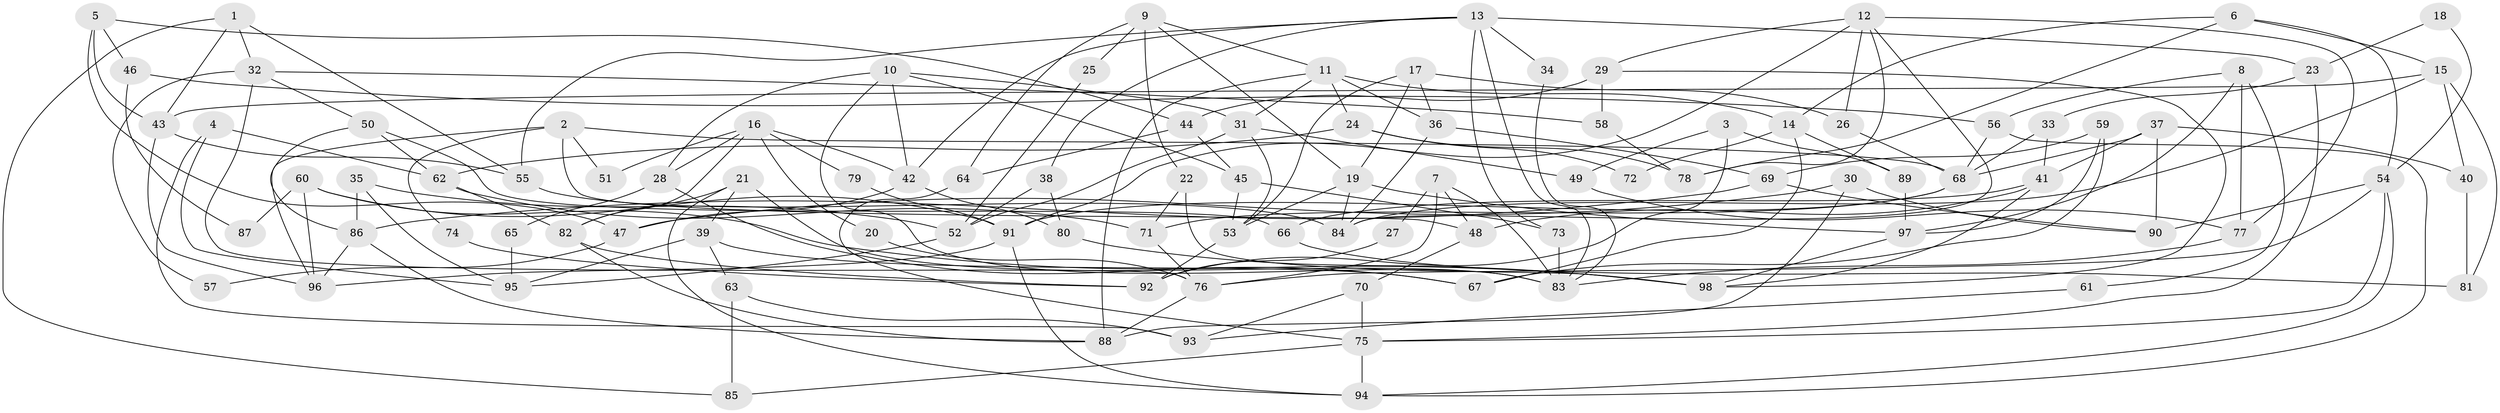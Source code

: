 // coarse degree distribution, {4: 0.11864406779661017, 5: 0.1694915254237288, 3: 0.1694915254237288, 7: 0.15254237288135594, 6: 0.22033898305084745, 8: 0.06779661016949153, 2: 0.0847457627118644, 9: 0.01694915254237288}
// Generated by graph-tools (version 1.1) at 2025/24/03/03/25 07:24:02]
// undirected, 98 vertices, 196 edges
graph export_dot {
graph [start="1"]
  node [color=gray90,style=filled];
  1;
  2;
  3;
  4;
  5;
  6;
  7;
  8;
  9;
  10;
  11;
  12;
  13;
  14;
  15;
  16;
  17;
  18;
  19;
  20;
  21;
  22;
  23;
  24;
  25;
  26;
  27;
  28;
  29;
  30;
  31;
  32;
  33;
  34;
  35;
  36;
  37;
  38;
  39;
  40;
  41;
  42;
  43;
  44;
  45;
  46;
  47;
  48;
  49;
  50;
  51;
  52;
  53;
  54;
  55;
  56;
  57;
  58;
  59;
  60;
  61;
  62;
  63;
  64;
  65;
  66;
  67;
  68;
  69;
  70;
  71;
  72;
  73;
  74;
  75;
  76;
  77;
  78;
  79;
  80;
  81;
  82;
  83;
  84;
  85;
  86;
  87;
  88;
  89;
  90;
  91;
  92;
  93;
  94;
  95;
  96;
  97;
  98;
  1 -- 55;
  1 -- 32;
  1 -- 43;
  1 -- 85;
  2 -- 48;
  2 -- 96;
  2 -- 51;
  2 -- 68;
  2 -- 74;
  3 -- 49;
  3 -- 89;
  3 -- 92;
  4 -- 95;
  4 -- 62;
  4 -- 93;
  5 -- 43;
  5 -- 47;
  5 -- 44;
  5 -- 46;
  6 -- 78;
  6 -- 15;
  6 -- 14;
  6 -- 54;
  7 -- 76;
  7 -- 83;
  7 -- 27;
  7 -- 48;
  8 -- 77;
  8 -- 56;
  8 -- 61;
  8 -- 97;
  9 -- 19;
  9 -- 22;
  9 -- 11;
  9 -- 25;
  9 -- 64;
  10 -- 31;
  10 -- 45;
  10 -- 28;
  10 -- 42;
  10 -- 83;
  11 -- 36;
  11 -- 14;
  11 -- 24;
  11 -- 31;
  11 -- 88;
  12 -- 91;
  12 -- 84;
  12 -- 26;
  12 -- 29;
  12 -- 77;
  12 -- 78;
  13 -- 42;
  13 -- 73;
  13 -- 23;
  13 -- 34;
  13 -- 38;
  13 -- 55;
  13 -- 83;
  14 -- 67;
  14 -- 72;
  14 -- 89;
  15 -- 43;
  15 -- 40;
  15 -- 81;
  15 -- 84;
  16 -- 82;
  16 -- 28;
  16 -- 20;
  16 -- 42;
  16 -- 51;
  16 -- 79;
  17 -- 26;
  17 -- 19;
  17 -- 36;
  17 -- 53;
  18 -- 23;
  18 -- 54;
  19 -- 53;
  19 -- 97;
  19 -- 84;
  20 -- 76;
  21 -- 83;
  21 -- 94;
  21 -- 39;
  21 -- 82;
  22 -- 71;
  22 -- 98;
  23 -- 75;
  23 -- 33;
  24 -- 62;
  24 -- 72;
  24 -- 78;
  25 -- 52;
  26 -- 68;
  27 -- 92;
  28 -- 67;
  28 -- 65;
  29 -- 58;
  29 -- 44;
  29 -- 98;
  30 -- 88;
  30 -- 90;
  30 -- 47;
  31 -- 52;
  31 -- 49;
  31 -- 53;
  32 -- 76;
  32 -- 50;
  32 -- 57;
  32 -- 58;
  33 -- 41;
  33 -- 68;
  34 -- 83;
  35 -- 95;
  35 -- 86;
  35 -- 52;
  36 -- 84;
  36 -- 69;
  37 -- 90;
  37 -- 68;
  37 -- 40;
  37 -- 41;
  38 -- 80;
  38 -- 52;
  39 -- 67;
  39 -- 63;
  39 -- 95;
  40 -- 81;
  41 -- 48;
  41 -- 66;
  41 -- 98;
  42 -- 47;
  42 -- 80;
  43 -- 55;
  43 -- 96;
  44 -- 45;
  44 -- 64;
  45 -- 53;
  45 -- 73;
  46 -- 56;
  46 -- 87;
  47 -- 57;
  48 -- 70;
  49 -- 77;
  50 -- 86;
  50 -- 62;
  50 -- 66;
  52 -- 95;
  53 -- 92;
  54 -- 75;
  54 -- 76;
  54 -- 90;
  54 -- 94;
  55 -- 84;
  56 -- 68;
  56 -- 94;
  58 -- 78;
  59 -- 97;
  59 -- 69;
  59 -- 67;
  60 -- 98;
  60 -- 91;
  60 -- 87;
  60 -- 96;
  61 -- 93;
  62 -- 71;
  62 -- 82;
  63 -- 85;
  63 -- 93;
  64 -- 75;
  65 -- 95;
  66 -- 81;
  68 -- 71;
  68 -- 91;
  69 -- 86;
  69 -- 90;
  70 -- 93;
  70 -- 75;
  71 -- 76;
  73 -- 83;
  74 -- 92;
  75 -- 94;
  75 -- 85;
  76 -- 88;
  77 -- 83;
  79 -- 91;
  80 -- 98;
  82 -- 92;
  82 -- 88;
  86 -- 96;
  86 -- 88;
  89 -- 97;
  91 -- 96;
  91 -- 94;
  97 -- 98;
}
